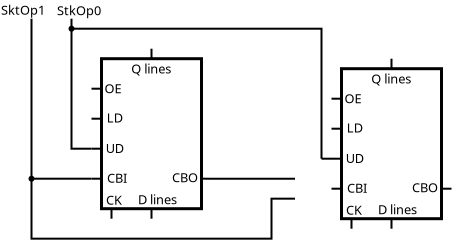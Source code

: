 <?xml version="1.0" encoding="UTF-8"?>
<dia:diagram xmlns:dia="http://www.lysator.liu.se/~alla/dia/">
  <dia:layer name="Background" visible="true" connectable="true" active="true">
    <dia:object type="Standard - Text" version="1" id="O0">
      <dia:attribute name="obj_pos">
        <dia:point val="34.325,22.275"/>
      </dia:attribute>
      <dia:attribute name="obj_bb">
        <dia:rectangle val="34.325,21.68;36.508,22.427"/>
      </dia:attribute>
      <dia:attribute name="text">
        <dia:composite type="text">
          <dia:attribute name="string">
            <dia:string>#D lines#</dia:string>
          </dia:attribute>
          <dia:attribute name="font">
            <dia:font family="sans" style="0" name="Helvetica"/>
          </dia:attribute>
          <dia:attribute name="height">
            <dia:real val="0.8"/>
          </dia:attribute>
          <dia:attribute name="pos">
            <dia:point val="34.325,22.275"/>
          </dia:attribute>
          <dia:attribute name="color">
            <dia:color val="#000000ff"/>
          </dia:attribute>
          <dia:attribute name="alignment">
            <dia:enum val="0"/>
          </dia:attribute>
        </dia:composite>
      </dia:attribute>
      <dia:attribute name="valign">
        <dia:enum val="3"/>
      </dia:attribute>
    </dia:object>
    <dia:object type="Standard - Text" version="1" id="O1">
      <dia:attribute name="obj_pos">
        <dia:point val="33.987,15.738"/>
      </dia:attribute>
      <dia:attribute name="obj_bb">
        <dia:rectangle val="33.987,15.143;36.182,15.89"/>
      </dia:attribute>
      <dia:attribute name="text">
        <dia:composite type="text">
          <dia:attribute name="string">
            <dia:string>#Q lines#</dia:string>
          </dia:attribute>
          <dia:attribute name="font">
            <dia:font family="sans" style="0" name="Helvetica"/>
          </dia:attribute>
          <dia:attribute name="height">
            <dia:real val="0.8"/>
          </dia:attribute>
          <dia:attribute name="pos">
            <dia:point val="33.987,15.738"/>
          </dia:attribute>
          <dia:attribute name="color">
            <dia:color val="#000000ff"/>
          </dia:attribute>
          <dia:attribute name="alignment">
            <dia:enum val="0"/>
          </dia:attribute>
        </dia:composite>
      </dia:attribute>
      <dia:attribute name="valign">
        <dia:enum val="3"/>
      </dia:attribute>
    </dia:object>
    <dia:object type="Standard - Text" version="1" id="O2">
      <dia:attribute name="obj_pos">
        <dia:point val="32.725,22.3"/>
      </dia:attribute>
      <dia:attribute name="obj_bb">
        <dia:rectangle val="32.725,21.705;33.608,22.453"/>
      </dia:attribute>
      <dia:attribute name="text">
        <dia:composite type="text">
          <dia:attribute name="string">
            <dia:string>#CK#</dia:string>
          </dia:attribute>
          <dia:attribute name="font">
            <dia:font family="sans" style="0" name="Helvetica"/>
          </dia:attribute>
          <dia:attribute name="height">
            <dia:real val="0.8"/>
          </dia:attribute>
          <dia:attribute name="pos">
            <dia:point val="32.725,22.3"/>
          </dia:attribute>
          <dia:attribute name="color">
            <dia:color val="#000000ff"/>
          </dia:attribute>
          <dia:attribute name="alignment">
            <dia:enum val="0"/>
          </dia:attribute>
        </dia:composite>
      </dia:attribute>
      <dia:attribute name="valign">
        <dia:enum val="3"/>
      </dia:attribute>
    </dia:object>
    <dia:object type="Standard - Text" version="1" id="O3">
      <dia:attribute name="obj_pos">
        <dia:point val="32.763,18.188"/>
      </dia:attribute>
      <dia:attribute name="obj_bb">
        <dia:rectangle val="32.763,17.593;33.612,18.34"/>
      </dia:attribute>
      <dia:attribute name="text">
        <dia:composite type="text">
          <dia:attribute name="string">
            <dia:string>#LD#</dia:string>
          </dia:attribute>
          <dia:attribute name="font">
            <dia:font family="sans" style="0" name="Helvetica"/>
          </dia:attribute>
          <dia:attribute name="height">
            <dia:real val="0.8"/>
          </dia:attribute>
          <dia:attribute name="pos">
            <dia:point val="32.763,18.188"/>
          </dia:attribute>
          <dia:attribute name="color">
            <dia:color val="#000000ff"/>
          </dia:attribute>
          <dia:attribute name="alignment">
            <dia:enum val="0"/>
          </dia:attribute>
        </dia:composite>
      </dia:attribute>
      <dia:attribute name="valign">
        <dia:enum val="3"/>
      </dia:attribute>
    </dia:object>
    <dia:object type="Standard - Text" version="1" id="O4">
      <dia:attribute name="obj_pos">
        <dia:point val="32.712,19.712"/>
      </dia:attribute>
      <dia:attribute name="obj_bb">
        <dia:rectangle val="32.712,19.117;33.672,19.865"/>
      </dia:attribute>
      <dia:attribute name="text">
        <dia:composite type="text">
          <dia:attribute name="string">
            <dia:string>#UD#</dia:string>
          </dia:attribute>
          <dia:attribute name="font">
            <dia:font family="sans" style="0" name="Helvetica"/>
          </dia:attribute>
          <dia:attribute name="height">
            <dia:real val="0.8"/>
          </dia:attribute>
          <dia:attribute name="pos">
            <dia:point val="32.712,19.712"/>
          </dia:attribute>
          <dia:attribute name="color">
            <dia:color val="#000000ff"/>
          </dia:attribute>
          <dia:attribute name="alignment">
            <dia:enum val="0"/>
          </dia:attribute>
        </dia:composite>
      </dia:attribute>
      <dia:attribute name="valign">
        <dia:enum val="3"/>
      </dia:attribute>
    </dia:object>
    <dia:object type="Standard - Text" version="1" id="O5">
      <dia:attribute name="obj_pos">
        <dia:point val="32.775,21.2"/>
      </dia:attribute>
      <dia:attribute name="obj_bb">
        <dia:rectangle val="32.775,20.605;33.852,21.352"/>
      </dia:attribute>
      <dia:attribute name="text">
        <dia:composite type="text">
          <dia:attribute name="string">
            <dia:string>#CBI#</dia:string>
          </dia:attribute>
          <dia:attribute name="font">
            <dia:font family="sans" style="0" name="Helvetica"/>
          </dia:attribute>
          <dia:attribute name="height">
            <dia:real val="0.8"/>
          </dia:attribute>
          <dia:attribute name="pos">
            <dia:point val="32.775,21.2"/>
          </dia:attribute>
          <dia:attribute name="color">
            <dia:color val="#000000ff"/>
          </dia:attribute>
          <dia:attribute name="alignment">
            <dia:enum val="0"/>
          </dia:attribute>
        </dia:composite>
      </dia:attribute>
      <dia:attribute name="valign">
        <dia:enum val="3"/>
      </dia:attribute>
    </dia:object>
    <dia:object type="Standard - Text" version="1" id="O6">
      <dia:attribute name="obj_pos">
        <dia:point val="36.025,21.175"/>
      </dia:attribute>
      <dia:attribute name="obj_bb">
        <dia:rectangle val="36.025,20.58;37.407,21.328"/>
      </dia:attribute>
      <dia:attribute name="text">
        <dia:composite type="text">
          <dia:attribute name="string">
            <dia:string>#CBO#</dia:string>
          </dia:attribute>
          <dia:attribute name="font">
            <dia:font family="sans" style="0" name="Helvetica"/>
          </dia:attribute>
          <dia:attribute name="height">
            <dia:real val="0.8"/>
          </dia:attribute>
          <dia:attribute name="pos">
            <dia:point val="36.025,21.175"/>
          </dia:attribute>
          <dia:attribute name="color">
            <dia:color val="#000000ff"/>
          </dia:attribute>
          <dia:attribute name="alignment">
            <dia:enum val="0"/>
          </dia:attribute>
        </dia:composite>
      </dia:attribute>
      <dia:attribute name="valign">
        <dia:enum val="3"/>
      </dia:attribute>
    </dia:object>
    <dia:object type="Standard - Text" version="1" id="O7">
      <dia:attribute name="obj_pos">
        <dia:point val="32.65,16.725"/>
      </dia:attribute>
      <dia:attribute name="obj_bb">
        <dia:rectangle val="32.65,16.13;33.56,16.878"/>
      </dia:attribute>
      <dia:attribute name="text">
        <dia:composite type="text">
          <dia:attribute name="string">
            <dia:string>#OE#</dia:string>
          </dia:attribute>
          <dia:attribute name="font">
            <dia:font family="sans" style="0" name="Helvetica"/>
          </dia:attribute>
          <dia:attribute name="height">
            <dia:real val="0.8"/>
          </dia:attribute>
          <dia:attribute name="pos">
            <dia:point val="32.65,16.725"/>
          </dia:attribute>
          <dia:attribute name="color">
            <dia:color val="#000000ff"/>
          </dia:attribute>
          <dia:attribute name="alignment">
            <dia:enum val="0"/>
          </dia:attribute>
        </dia:composite>
      </dia:attribute>
      <dia:attribute name="valign">
        <dia:enum val="3"/>
      </dia:attribute>
    </dia:object>
    <dia:object type="Standard - Box" version="0" id="O8">
      <dia:attribute name="obj_pos">
        <dia:point val="32.5,15"/>
      </dia:attribute>
      <dia:attribute name="obj_bb">
        <dia:rectangle val="32.425,14.925;37.575,22.575"/>
      </dia:attribute>
      <dia:attribute name="elem_corner">
        <dia:point val="32.5,15"/>
      </dia:attribute>
      <dia:attribute name="elem_width">
        <dia:real val="5"/>
      </dia:attribute>
      <dia:attribute name="elem_height">
        <dia:real val="7.5"/>
      </dia:attribute>
      <dia:attribute name="border_width">
        <dia:real val="0.15"/>
      </dia:attribute>
      <dia:attribute name="show_background">
        <dia:boolean val="false"/>
      </dia:attribute>
    </dia:object>
    <dia:object type="Standard - Line" version="0" id="O9">
      <dia:attribute name="obj_pos">
        <dia:point val="33,22.5"/>
      </dia:attribute>
      <dia:attribute name="obj_bb">
        <dia:rectangle val="32.95,22.45;33.05,23.05"/>
      </dia:attribute>
      <dia:attribute name="conn_endpoints">
        <dia:point val="33,22.5"/>
        <dia:point val="33,23"/>
      </dia:attribute>
      <dia:attribute name="numcp">
        <dia:int val="1"/>
      </dia:attribute>
    </dia:object>
    <dia:object type="Standard - Line" version="0" id="O10">
      <dia:attribute name="obj_pos">
        <dia:point val="35,23"/>
      </dia:attribute>
      <dia:attribute name="obj_bb">
        <dia:rectangle val="34.95,22.45;35.05,23.05"/>
      </dia:attribute>
      <dia:attribute name="conn_endpoints">
        <dia:point val="35,23"/>
        <dia:point val="35,22.5"/>
      </dia:attribute>
      <dia:attribute name="numcp">
        <dia:int val="1"/>
      </dia:attribute>
      <dia:connections>
        <dia:connection handle="1" to="O8" connection="6"/>
      </dia:connections>
    </dia:object>
    <dia:object type="Standard - Line" version="0" id="O11">
      <dia:attribute name="obj_pos">
        <dia:point val="35,14.5"/>
      </dia:attribute>
      <dia:attribute name="obj_bb">
        <dia:rectangle val="34.95,14.45;35.05,15.05"/>
      </dia:attribute>
      <dia:attribute name="conn_endpoints">
        <dia:point val="35,14.5"/>
        <dia:point val="35,15"/>
      </dia:attribute>
      <dia:attribute name="numcp">
        <dia:int val="1"/>
      </dia:attribute>
      <dia:connections>
        <dia:connection handle="1" to="O8" connection="1"/>
      </dia:connections>
    </dia:object>
    <dia:object type="Standard - Line" version="0" id="O12">
      <dia:attribute name="obj_pos">
        <dia:point val="32.5,18"/>
      </dia:attribute>
      <dia:attribute name="obj_bb">
        <dia:rectangle val="31.95,17.95;32.55,18.05"/>
      </dia:attribute>
      <dia:attribute name="conn_endpoints">
        <dia:point val="32.5,18"/>
        <dia:point val="32,18"/>
      </dia:attribute>
      <dia:attribute name="numcp">
        <dia:int val="1"/>
      </dia:attribute>
    </dia:object>
    <dia:object type="Standard - Line" version="0" id="O13">
      <dia:attribute name="obj_pos">
        <dia:point val="32.5,19.5"/>
      </dia:attribute>
      <dia:attribute name="obj_bb">
        <dia:rectangle val="31.95,19.45;32.55,19.55"/>
      </dia:attribute>
      <dia:attribute name="conn_endpoints">
        <dia:point val="32.5,19.5"/>
        <dia:point val="32,19.5"/>
      </dia:attribute>
      <dia:attribute name="numcp">
        <dia:int val="1"/>
      </dia:attribute>
    </dia:object>
    <dia:object type="Standard - Line" version="0" id="O14">
      <dia:attribute name="obj_pos">
        <dia:point val="32.5,16.5"/>
      </dia:attribute>
      <dia:attribute name="obj_bb">
        <dia:rectangle val="31.95,16.45;32.55,16.55"/>
      </dia:attribute>
      <dia:attribute name="conn_endpoints">
        <dia:point val="32.5,16.5"/>
        <dia:point val="32,16.5"/>
      </dia:attribute>
      <dia:attribute name="numcp">
        <dia:int val="1"/>
      </dia:attribute>
    </dia:object>
    <dia:object type="Standard - Line" version="0" id="O15">
      <dia:attribute name="obj_pos">
        <dia:point val="32,21"/>
      </dia:attribute>
      <dia:attribute name="obj_bb">
        <dia:rectangle val="31.95,20.95;32.55,21.05"/>
      </dia:attribute>
      <dia:attribute name="conn_endpoints">
        <dia:point val="32,21"/>
        <dia:point val="32.5,21"/>
      </dia:attribute>
      <dia:attribute name="numcp">
        <dia:int val="1"/>
      </dia:attribute>
    </dia:object>
    <dia:object type="Standard - Text" version="1" id="O16">
      <dia:attribute name="obj_pos">
        <dia:point val="46.325,22.775"/>
      </dia:attribute>
      <dia:attribute name="obj_bb">
        <dia:rectangle val="46.325,22.18;48.508,22.927"/>
      </dia:attribute>
      <dia:attribute name="text">
        <dia:composite type="text">
          <dia:attribute name="string">
            <dia:string>#D lines#</dia:string>
          </dia:attribute>
          <dia:attribute name="font">
            <dia:font family="sans" style="0" name="Helvetica"/>
          </dia:attribute>
          <dia:attribute name="height">
            <dia:real val="0.8"/>
          </dia:attribute>
          <dia:attribute name="pos">
            <dia:point val="46.325,22.775"/>
          </dia:attribute>
          <dia:attribute name="color">
            <dia:color val="#000000ff"/>
          </dia:attribute>
          <dia:attribute name="alignment">
            <dia:enum val="0"/>
          </dia:attribute>
        </dia:composite>
      </dia:attribute>
      <dia:attribute name="valign">
        <dia:enum val="3"/>
      </dia:attribute>
    </dia:object>
    <dia:object type="Standard - Text" version="1" id="O17">
      <dia:attribute name="obj_pos">
        <dia:point val="45.987,16.238"/>
      </dia:attribute>
      <dia:attribute name="obj_bb">
        <dia:rectangle val="45.987,15.643;48.182,16.39"/>
      </dia:attribute>
      <dia:attribute name="text">
        <dia:composite type="text">
          <dia:attribute name="string">
            <dia:string>#Q lines#</dia:string>
          </dia:attribute>
          <dia:attribute name="font">
            <dia:font family="sans" style="0" name="Helvetica"/>
          </dia:attribute>
          <dia:attribute name="height">
            <dia:real val="0.8"/>
          </dia:attribute>
          <dia:attribute name="pos">
            <dia:point val="45.987,16.238"/>
          </dia:attribute>
          <dia:attribute name="color">
            <dia:color val="#000000ff"/>
          </dia:attribute>
          <dia:attribute name="alignment">
            <dia:enum val="0"/>
          </dia:attribute>
        </dia:composite>
      </dia:attribute>
      <dia:attribute name="valign">
        <dia:enum val="3"/>
      </dia:attribute>
    </dia:object>
    <dia:object type="Standard - Text" version="1" id="O18">
      <dia:attribute name="obj_pos">
        <dia:point val="44.725,22.8"/>
      </dia:attribute>
      <dia:attribute name="obj_bb">
        <dia:rectangle val="44.725,22.205;45.608,22.953"/>
      </dia:attribute>
      <dia:attribute name="text">
        <dia:composite type="text">
          <dia:attribute name="string">
            <dia:string>#CK#</dia:string>
          </dia:attribute>
          <dia:attribute name="font">
            <dia:font family="sans" style="0" name="Helvetica"/>
          </dia:attribute>
          <dia:attribute name="height">
            <dia:real val="0.8"/>
          </dia:attribute>
          <dia:attribute name="pos">
            <dia:point val="44.725,22.8"/>
          </dia:attribute>
          <dia:attribute name="color">
            <dia:color val="#000000ff"/>
          </dia:attribute>
          <dia:attribute name="alignment">
            <dia:enum val="0"/>
          </dia:attribute>
        </dia:composite>
      </dia:attribute>
      <dia:attribute name="valign">
        <dia:enum val="3"/>
      </dia:attribute>
    </dia:object>
    <dia:object type="Standard - Text" version="1" id="O19">
      <dia:attribute name="obj_pos">
        <dia:point val="44.763,18.688"/>
      </dia:attribute>
      <dia:attribute name="obj_bb">
        <dia:rectangle val="44.763,18.093;45.612,18.84"/>
      </dia:attribute>
      <dia:attribute name="text">
        <dia:composite type="text">
          <dia:attribute name="string">
            <dia:string>#LD#</dia:string>
          </dia:attribute>
          <dia:attribute name="font">
            <dia:font family="sans" style="0" name="Helvetica"/>
          </dia:attribute>
          <dia:attribute name="height">
            <dia:real val="0.8"/>
          </dia:attribute>
          <dia:attribute name="pos">
            <dia:point val="44.763,18.688"/>
          </dia:attribute>
          <dia:attribute name="color">
            <dia:color val="#000000ff"/>
          </dia:attribute>
          <dia:attribute name="alignment">
            <dia:enum val="0"/>
          </dia:attribute>
        </dia:composite>
      </dia:attribute>
      <dia:attribute name="valign">
        <dia:enum val="3"/>
      </dia:attribute>
    </dia:object>
    <dia:object type="Standard - Text" version="1" id="O20">
      <dia:attribute name="obj_pos">
        <dia:point val="44.712,20.212"/>
      </dia:attribute>
      <dia:attribute name="obj_bb">
        <dia:rectangle val="44.712,19.617;45.672,20.365"/>
      </dia:attribute>
      <dia:attribute name="text">
        <dia:composite type="text">
          <dia:attribute name="string">
            <dia:string>#UD#</dia:string>
          </dia:attribute>
          <dia:attribute name="font">
            <dia:font family="sans" style="0" name="Helvetica"/>
          </dia:attribute>
          <dia:attribute name="height">
            <dia:real val="0.8"/>
          </dia:attribute>
          <dia:attribute name="pos">
            <dia:point val="44.712,20.212"/>
          </dia:attribute>
          <dia:attribute name="color">
            <dia:color val="#000000ff"/>
          </dia:attribute>
          <dia:attribute name="alignment">
            <dia:enum val="0"/>
          </dia:attribute>
        </dia:composite>
      </dia:attribute>
      <dia:attribute name="valign">
        <dia:enum val="3"/>
      </dia:attribute>
    </dia:object>
    <dia:object type="Standard - Text" version="1" id="O21">
      <dia:attribute name="obj_pos">
        <dia:point val="44.775,21.7"/>
      </dia:attribute>
      <dia:attribute name="obj_bb">
        <dia:rectangle val="44.775,21.105;45.852,21.852"/>
      </dia:attribute>
      <dia:attribute name="text">
        <dia:composite type="text">
          <dia:attribute name="string">
            <dia:string>#CBI#</dia:string>
          </dia:attribute>
          <dia:attribute name="font">
            <dia:font family="sans" style="0" name="Helvetica"/>
          </dia:attribute>
          <dia:attribute name="height">
            <dia:real val="0.8"/>
          </dia:attribute>
          <dia:attribute name="pos">
            <dia:point val="44.775,21.7"/>
          </dia:attribute>
          <dia:attribute name="color">
            <dia:color val="#000000ff"/>
          </dia:attribute>
          <dia:attribute name="alignment">
            <dia:enum val="0"/>
          </dia:attribute>
        </dia:composite>
      </dia:attribute>
      <dia:attribute name="valign">
        <dia:enum val="3"/>
      </dia:attribute>
    </dia:object>
    <dia:object type="Standard - Text" version="1" id="O22">
      <dia:attribute name="obj_pos">
        <dia:point val="48.025,21.675"/>
      </dia:attribute>
      <dia:attribute name="obj_bb">
        <dia:rectangle val="48.025,21.08;49.407,21.828"/>
      </dia:attribute>
      <dia:attribute name="text">
        <dia:composite type="text">
          <dia:attribute name="string">
            <dia:string>#CBO#</dia:string>
          </dia:attribute>
          <dia:attribute name="font">
            <dia:font family="sans" style="0" name="Helvetica"/>
          </dia:attribute>
          <dia:attribute name="height">
            <dia:real val="0.8"/>
          </dia:attribute>
          <dia:attribute name="pos">
            <dia:point val="48.025,21.675"/>
          </dia:attribute>
          <dia:attribute name="color">
            <dia:color val="#000000ff"/>
          </dia:attribute>
          <dia:attribute name="alignment">
            <dia:enum val="0"/>
          </dia:attribute>
        </dia:composite>
      </dia:attribute>
      <dia:attribute name="valign">
        <dia:enum val="3"/>
      </dia:attribute>
    </dia:object>
    <dia:object type="Standard - Text" version="1" id="O23">
      <dia:attribute name="obj_pos">
        <dia:point val="44.65,17.225"/>
      </dia:attribute>
      <dia:attribute name="obj_bb">
        <dia:rectangle val="44.65,16.63;45.56,17.378"/>
      </dia:attribute>
      <dia:attribute name="text">
        <dia:composite type="text">
          <dia:attribute name="string">
            <dia:string>#OE#</dia:string>
          </dia:attribute>
          <dia:attribute name="font">
            <dia:font family="sans" style="0" name="Helvetica"/>
          </dia:attribute>
          <dia:attribute name="height">
            <dia:real val="0.8"/>
          </dia:attribute>
          <dia:attribute name="pos">
            <dia:point val="44.65,17.225"/>
          </dia:attribute>
          <dia:attribute name="color">
            <dia:color val="#000000ff"/>
          </dia:attribute>
          <dia:attribute name="alignment">
            <dia:enum val="0"/>
          </dia:attribute>
        </dia:composite>
      </dia:attribute>
      <dia:attribute name="valign">
        <dia:enum val="3"/>
      </dia:attribute>
    </dia:object>
    <dia:object type="Standard - Box" version="0" id="O24">
      <dia:attribute name="obj_pos">
        <dia:point val="44.5,15.5"/>
      </dia:attribute>
      <dia:attribute name="obj_bb">
        <dia:rectangle val="44.425,15.425;49.575,23.075"/>
      </dia:attribute>
      <dia:attribute name="elem_corner">
        <dia:point val="44.5,15.5"/>
      </dia:attribute>
      <dia:attribute name="elem_width">
        <dia:real val="5"/>
      </dia:attribute>
      <dia:attribute name="elem_height">
        <dia:real val="7.5"/>
      </dia:attribute>
      <dia:attribute name="border_width">
        <dia:real val="0.15"/>
      </dia:attribute>
      <dia:attribute name="show_background">
        <dia:boolean val="false"/>
      </dia:attribute>
    </dia:object>
    <dia:object type="Standard - Line" version="0" id="O25">
      <dia:attribute name="obj_pos">
        <dia:point val="45,23"/>
      </dia:attribute>
      <dia:attribute name="obj_bb">
        <dia:rectangle val="44.95,22.95;45.05,23.55"/>
      </dia:attribute>
      <dia:attribute name="conn_endpoints">
        <dia:point val="45,23"/>
        <dia:point val="45,23.5"/>
      </dia:attribute>
      <dia:attribute name="numcp">
        <dia:int val="1"/>
      </dia:attribute>
    </dia:object>
    <dia:object type="Standard - Line" version="0" id="O26">
      <dia:attribute name="obj_pos">
        <dia:point val="47,23.5"/>
      </dia:attribute>
      <dia:attribute name="obj_bb">
        <dia:rectangle val="46.95,22.95;47.05,23.55"/>
      </dia:attribute>
      <dia:attribute name="conn_endpoints">
        <dia:point val="47,23.5"/>
        <dia:point val="47,23"/>
      </dia:attribute>
      <dia:attribute name="numcp">
        <dia:int val="1"/>
      </dia:attribute>
      <dia:connections>
        <dia:connection handle="1" to="O24" connection="6"/>
      </dia:connections>
    </dia:object>
    <dia:object type="Standard - Line" version="0" id="O27">
      <dia:attribute name="obj_pos">
        <dia:point val="47,15"/>
      </dia:attribute>
      <dia:attribute name="obj_bb">
        <dia:rectangle val="46.95,14.95;47.05,15.55"/>
      </dia:attribute>
      <dia:attribute name="conn_endpoints">
        <dia:point val="47,15"/>
        <dia:point val="47,15.5"/>
      </dia:attribute>
      <dia:attribute name="numcp">
        <dia:int val="1"/>
      </dia:attribute>
      <dia:connections>
        <dia:connection handle="1" to="O24" connection="1"/>
      </dia:connections>
    </dia:object>
    <dia:object type="Standard - Line" version="0" id="O28">
      <dia:attribute name="obj_pos">
        <dia:point val="44.5,18.5"/>
      </dia:attribute>
      <dia:attribute name="obj_bb">
        <dia:rectangle val="43.95,18.45;44.55,18.55"/>
      </dia:attribute>
      <dia:attribute name="conn_endpoints">
        <dia:point val="44.5,18.5"/>
        <dia:point val="44,18.5"/>
      </dia:attribute>
      <dia:attribute name="numcp">
        <dia:int val="1"/>
      </dia:attribute>
    </dia:object>
    <dia:object type="Standard - Line" version="0" id="O29">
      <dia:attribute name="obj_pos">
        <dia:point val="44.5,20"/>
      </dia:attribute>
      <dia:attribute name="obj_bb">
        <dia:rectangle val="43.45,19.95;44.55,20.05"/>
      </dia:attribute>
      <dia:attribute name="conn_endpoints">
        <dia:point val="44.5,20"/>
        <dia:point val="43.5,20"/>
      </dia:attribute>
      <dia:attribute name="numcp">
        <dia:int val="1"/>
      </dia:attribute>
    </dia:object>
    <dia:object type="Standard - Line" version="0" id="O30">
      <dia:attribute name="obj_pos">
        <dia:point val="44.5,17"/>
      </dia:attribute>
      <dia:attribute name="obj_bb">
        <dia:rectangle val="43.95,16.95;44.55,17.05"/>
      </dia:attribute>
      <dia:attribute name="conn_endpoints">
        <dia:point val="44.5,17"/>
        <dia:point val="44,17"/>
      </dia:attribute>
      <dia:attribute name="numcp">
        <dia:int val="1"/>
      </dia:attribute>
    </dia:object>
    <dia:object type="Standard - Line" version="0" id="O31">
      <dia:attribute name="obj_pos">
        <dia:point val="49.5,21.5"/>
      </dia:attribute>
      <dia:attribute name="obj_bb">
        <dia:rectangle val="49.45,21.45;50.05,21.55"/>
      </dia:attribute>
      <dia:attribute name="conn_endpoints">
        <dia:point val="49.5,21.5"/>
        <dia:point val="50,21.5"/>
      </dia:attribute>
      <dia:attribute name="numcp">
        <dia:int val="1"/>
      </dia:attribute>
    </dia:object>
    <dia:object type="Standard - Line" version="0" id="O32">
      <dia:attribute name="obj_pos">
        <dia:point val="44,21.5"/>
      </dia:attribute>
      <dia:attribute name="obj_bb">
        <dia:rectangle val="43.95,21.45;44.55,21.55"/>
      </dia:attribute>
      <dia:attribute name="conn_endpoints">
        <dia:point val="44,21.5"/>
        <dia:point val="44.5,21.5"/>
      </dia:attribute>
      <dia:attribute name="numcp">
        <dia:int val="1"/>
      </dia:attribute>
      <dia:connections>
        <dia:connection handle="0" to="O38" connection="3"/>
      </dia:connections>
    </dia:object>
    <dia:object type="Standard - Text" version="1" id="O33">
      <dia:attribute name="obj_pos">
        <dia:point val="27.475,12.8"/>
      </dia:attribute>
      <dia:attribute name="obj_bb">
        <dia:rectangle val="27.475,12.205;29.823,12.953"/>
      </dia:attribute>
      <dia:attribute name="text">
        <dia:composite type="text">
          <dia:attribute name="string">
            <dia:string>#SktOp1#</dia:string>
          </dia:attribute>
          <dia:attribute name="font">
            <dia:font family="sans" style="0" name="Helvetica"/>
          </dia:attribute>
          <dia:attribute name="height">
            <dia:real val="0.8"/>
          </dia:attribute>
          <dia:attribute name="pos">
            <dia:point val="27.475,12.8"/>
          </dia:attribute>
          <dia:attribute name="color">
            <dia:color val="#000000ff"/>
          </dia:attribute>
          <dia:attribute name="alignment">
            <dia:enum val="0"/>
          </dia:attribute>
        </dia:composite>
      </dia:attribute>
      <dia:attribute name="valign">
        <dia:enum val="3"/>
      </dia:attribute>
    </dia:object>
    <dia:object type="Standard - Text" version="1" id="O34">
      <dia:attribute name="obj_pos">
        <dia:point val="30.275,12.825"/>
      </dia:attribute>
      <dia:attribute name="obj_bb">
        <dia:rectangle val="30.275,12.23;32.623,12.977"/>
      </dia:attribute>
      <dia:attribute name="text">
        <dia:composite type="text">
          <dia:attribute name="string">
            <dia:string>#StkOp0#</dia:string>
          </dia:attribute>
          <dia:attribute name="font">
            <dia:font family="sans" style="0" name="Helvetica"/>
          </dia:attribute>
          <dia:attribute name="height">
            <dia:real val="0.8"/>
          </dia:attribute>
          <dia:attribute name="pos">
            <dia:point val="30.275,12.825"/>
          </dia:attribute>
          <dia:attribute name="color">
            <dia:color val="#000000ff"/>
          </dia:attribute>
          <dia:attribute name="alignment">
            <dia:enum val="0"/>
          </dia:attribute>
        </dia:composite>
      </dia:attribute>
      <dia:attribute name="valign">
        <dia:enum val="3"/>
      </dia:attribute>
    </dia:object>
    <dia:object type="Standard - PolyLine" version="0" id="O35">
      <dia:attribute name="obj_pos">
        <dia:point val="32,21"/>
      </dia:attribute>
      <dia:attribute name="obj_bb">
        <dia:rectangle val="28.95,12.95;32.05,21.05"/>
      </dia:attribute>
      <dia:attribute name="poly_points">
        <dia:point val="32,21"/>
        <dia:point val="29,21"/>
        <dia:point val="29,13"/>
      </dia:attribute>
    </dia:object>
    <dia:object type="Standard - PolyLine" version="0" id="O36">
      <dia:attribute name="obj_pos">
        <dia:point val="32,19.5"/>
      </dia:attribute>
      <dia:attribute name="obj_bb">
        <dia:rectangle val="30.95,12.95;32.05,19.55"/>
      </dia:attribute>
      <dia:attribute name="poly_points">
        <dia:point val="32,19.5"/>
        <dia:point val="31,19.5"/>
        <dia:point val="31,13"/>
      </dia:attribute>
    </dia:object>
    <dia:object type="Standard - Ellipse" version="0" id="O37">
      <dia:attribute name="obj_pos">
        <dia:point val="28.9,20.9"/>
      </dia:attribute>
      <dia:attribute name="obj_bb">
        <dia:rectangle val="28.85,20.85;29.15,21.15"/>
      </dia:attribute>
      <dia:attribute name="elem_corner">
        <dia:point val="28.9,20.9"/>
      </dia:attribute>
      <dia:attribute name="elem_width">
        <dia:real val="0.2"/>
      </dia:attribute>
      <dia:attribute name="elem_height">
        <dia:real val="0.2"/>
      </dia:attribute>
      <dia:attribute name="inner_color">
        <dia:color val="#000000ff"/>
      </dia:attribute>
    </dia:object>
    <dia:object type="Digital - or_h" version="1" id="O38">
      <dia:attribute name="obj_pos">
        <dia:point val="42,20.5"/>
      </dia:attribute>
      <dia:attribute name="obj_bb">
        <dia:rectangle val="41.912,20.4;44,22.6"/>
      </dia:attribute>
      <dia:attribute name="meta">
        <dia:composite type="dict"/>
      </dia:attribute>
      <dia:attribute name="elem_corner">
        <dia:point val="42,20.5"/>
      </dia:attribute>
      <dia:attribute name="elem_width">
        <dia:real val="2"/>
      </dia:attribute>
      <dia:attribute name="elem_height">
        <dia:real val="2"/>
      </dia:attribute>
      <dia:attribute name="line_width">
        <dia:real val="0.1"/>
      </dia:attribute>
      <dia:attribute name="line_colour">
        <dia:color val="#000000ff"/>
      </dia:attribute>
      <dia:attribute name="fill_colour">
        <dia:color val="#ffffffff"/>
      </dia:attribute>
      <dia:attribute name="show_background">
        <dia:boolean val="true"/>
      </dia:attribute>
      <dia:attribute name="line_style">
        <dia:enum val="0"/>
        <dia:real val="1"/>
      </dia:attribute>
      <dia:attribute name="flip_horizontal">
        <dia:boolean val="false"/>
      </dia:attribute>
      <dia:attribute name="flip_vertical">
        <dia:boolean val="false"/>
      </dia:attribute>
      <dia:attribute name="subscale">
        <dia:real val="1"/>
      </dia:attribute>
    </dia:object>
    <dia:object type="Standard - Line" version="0" id="O39">
      <dia:attribute name="obj_pos">
        <dia:point val="37.5,21"/>
      </dia:attribute>
      <dia:attribute name="obj_bb">
        <dia:rectangle val="37.45,20.95;42.226,21.051"/>
      </dia:attribute>
      <dia:attribute name="conn_endpoints">
        <dia:point val="37.5,21"/>
        <dia:point val="42.176,21.001"/>
      </dia:attribute>
      <dia:attribute name="numcp">
        <dia:int val="1"/>
      </dia:attribute>
      <dia:connections>
        <dia:connection handle="1" to="O38" connection="0"/>
      </dia:connections>
    </dia:object>
    <dia:object type="Standard - PolyLine" version="0" id="O40">
      <dia:attribute name="obj_pos">
        <dia:point val="43.5,20"/>
      </dia:attribute>
      <dia:attribute name="obj_bb">
        <dia:rectangle val="30.95,13.45;43.55,20.05"/>
      </dia:attribute>
      <dia:attribute name="poly_points">
        <dia:point val="43.5,20"/>
        <dia:point val="43.5,13.5"/>
        <dia:point val="31,13.5"/>
      </dia:attribute>
    </dia:object>
    <dia:object type="Standard - PolyLine" version="0" id="O41">
      <dia:attribute name="obj_pos">
        <dia:point val="42.176,21.999"/>
      </dia:attribute>
      <dia:attribute name="obj_bb">
        <dia:rectangle val="28.95,21.1;42.226,24.05"/>
      </dia:attribute>
      <dia:attribute name="poly_points">
        <dia:point val="42.176,21.999"/>
        <dia:point val="41,22"/>
        <dia:point val="41,24"/>
        <dia:point val="29,24"/>
        <dia:point val="29,21"/>
      </dia:attribute>
      <dia:connections>
        <dia:connection handle="0" to="O38" connection="2"/>
        <dia:connection handle="4" to="O37" connection="8"/>
      </dia:connections>
    </dia:object>
    <dia:object type="Standard - Ellipse" version="0" id="O42">
      <dia:attribute name="obj_pos">
        <dia:point val="30.9,13.4"/>
      </dia:attribute>
      <dia:attribute name="obj_bb">
        <dia:rectangle val="30.85,13.35;31.15,13.65"/>
      </dia:attribute>
      <dia:attribute name="elem_corner">
        <dia:point val="30.9,13.4"/>
      </dia:attribute>
      <dia:attribute name="elem_width">
        <dia:real val="0.2"/>
      </dia:attribute>
      <dia:attribute name="elem_height">
        <dia:real val="0.2"/>
      </dia:attribute>
      <dia:attribute name="inner_color">
        <dia:color val="#000000ff"/>
      </dia:attribute>
    </dia:object>
  </dia:layer>
</dia:diagram>
